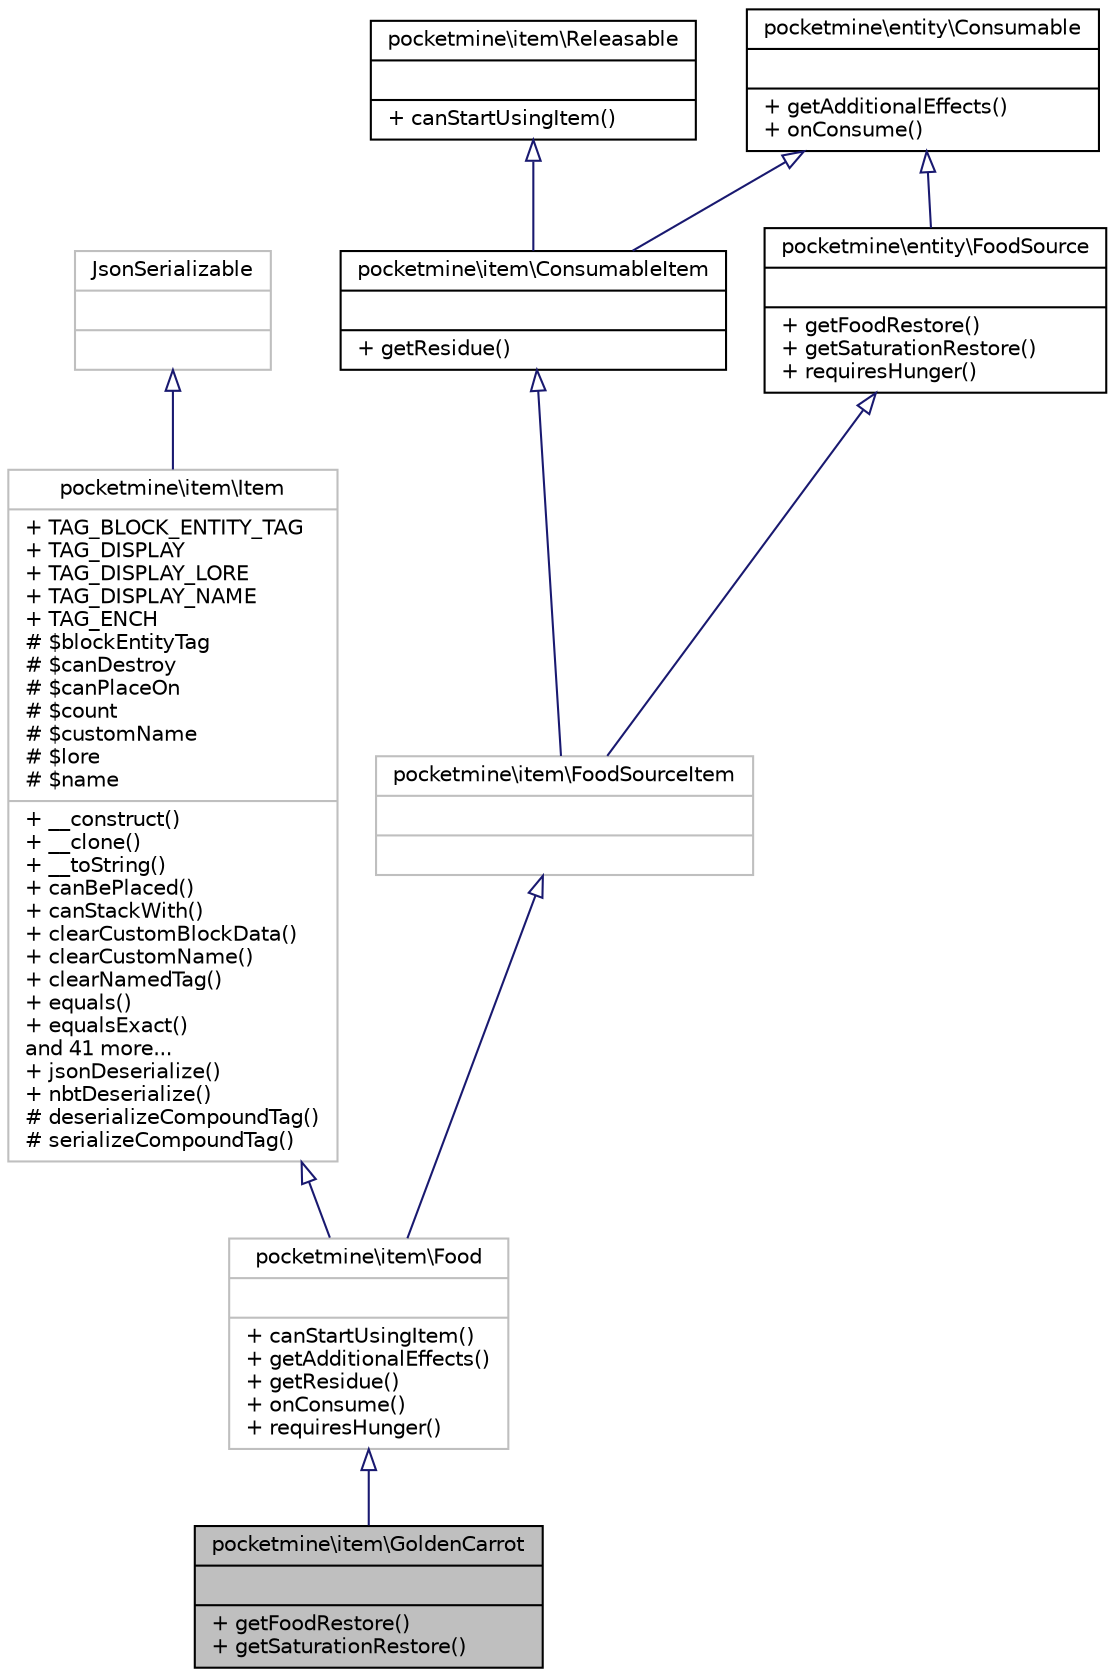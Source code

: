 digraph "pocketmine\item\GoldenCarrot"
{
 // INTERACTIVE_SVG=YES
 // LATEX_PDF_SIZE
  edge [fontname="Helvetica",fontsize="10",labelfontname="Helvetica",labelfontsize="10"];
  node [fontname="Helvetica",fontsize="10",shape=record];
  Node1 [label="{pocketmine\\item\\GoldenCarrot\n||+ getFoodRestore()\l+ getSaturationRestore()\l}",height=0.2,width=0.4,color="black", fillcolor="grey75", style="filled", fontcolor="black",tooltip=" "];
  Node2 -> Node1 [dir="back",color="midnightblue",fontsize="10",style="solid",arrowtail="onormal",fontname="Helvetica"];
  Node2 [label="{pocketmine\\item\\Food\n||+ canStartUsingItem()\l+ getAdditionalEffects()\l+ getResidue()\l+ onConsume()\l+ requiresHunger()\l}",height=0.2,width=0.4,color="grey75", fillcolor="white", style="filled",URL="$dc/de1/classpocketmine_1_1item_1_1_food.html",tooltip=" "];
  Node3 -> Node2 [dir="back",color="midnightblue",fontsize="10",style="solid",arrowtail="onormal",fontname="Helvetica"];
  Node3 [label="{pocketmine\\item\\Item\n|+ TAG_BLOCK_ENTITY_TAG\l+ TAG_DISPLAY\l+ TAG_DISPLAY_LORE\l+ TAG_DISPLAY_NAME\l+ TAG_ENCH\l# $blockEntityTag\l# $canDestroy\l# $canPlaceOn\l# $count\l# $customName\l# $lore\l# $name\l|+ __construct()\l+ __clone()\l+ __toString()\l+ canBePlaced()\l+ canStackWith()\l+ clearCustomBlockData()\l+ clearCustomName()\l+ clearNamedTag()\l+ equals()\l+ equalsExact()\land 41 more...\l+ jsonDeserialize()\l+ nbtDeserialize()\l# deserializeCompoundTag()\l# serializeCompoundTag()\l}",height=0.2,width=0.4,color="grey75", fillcolor="white", style="filled",URL="$d5/d8a/classpocketmine_1_1item_1_1_item.html",tooltip=" "];
  Node4 -> Node3 [dir="back",color="midnightblue",fontsize="10",style="solid",arrowtail="onormal",fontname="Helvetica"];
  Node4 [label="{JsonSerializable\n||}",height=0.2,width=0.4,color="grey75", fillcolor="white", style="filled",tooltip=" "];
  Node5 -> Node2 [dir="back",color="midnightblue",fontsize="10",style="solid",arrowtail="onormal",fontname="Helvetica"];
  Node5 [label="{pocketmine\\item\\FoodSourceItem\n||}",height=0.2,width=0.4,color="grey75", fillcolor="white", style="filled",URL="$de/d44/interfacepocketmine_1_1item_1_1_food_source_item.html",tooltip=" "];
  Node6 -> Node5 [dir="back",color="midnightblue",fontsize="10",style="solid",arrowtail="onormal",fontname="Helvetica"];
  Node6 [label="{pocketmine\\item\\ConsumableItem\n||+ getResidue()\l}",height=0.2,width=0.4,color="black", fillcolor="white", style="filled",URL="$d2/de2/interfacepocketmine_1_1item_1_1_consumable_item.html",tooltip=" "];
  Node7 -> Node6 [dir="back",color="midnightblue",fontsize="10",style="solid",arrowtail="onormal",fontname="Helvetica"];
  Node7 [label="{pocketmine\\entity\\Consumable\n||+ getAdditionalEffects()\l+ onConsume()\l}",height=0.2,width=0.4,color="black", fillcolor="white", style="filled",URL="$db/d3f/interfacepocketmine_1_1entity_1_1_consumable.html",tooltip=" "];
  Node8 -> Node6 [dir="back",color="midnightblue",fontsize="10",style="solid",arrowtail="onormal",fontname="Helvetica"];
  Node8 [label="{pocketmine\\item\\Releasable\n||+ canStartUsingItem()\l}",height=0.2,width=0.4,color="black", fillcolor="white", style="filled",URL="$d4/d35/interfacepocketmine_1_1item_1_1_releasable.html",tooltip=" "];
  Node9 -> Node5 [dir="back",color="midnightblue",fontsize="10",style="solid",arrowtail="onormal",fontname="Helvetica"];
  Node9 [label="{pocketmine\\entity\\FoodSource\n||+ getFoodRestore()\l+ getSaturationRestore()\l+ requiresHunger()\l}",height=0.2,width=0.4,color="black", fillcolor="white", style="filled",URL="$df/dfd/interfacepocketmine_1_1entity_1_1_food_source.html",tooltip=" "];
  Node7 -> Node9 [dir="back",color="midnightblue",fontsize="10",style="solid",arrowtail="onormal",fontname="Helvetica"];
}
